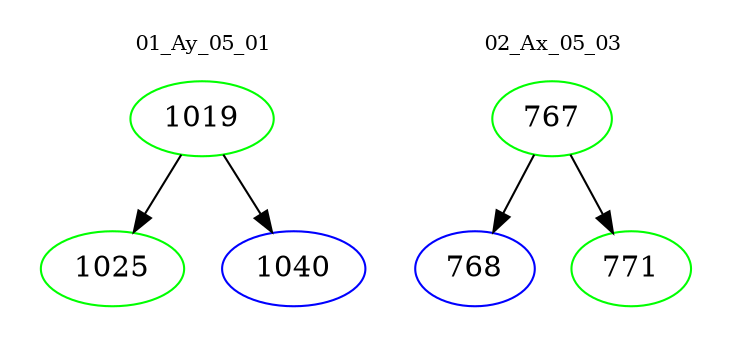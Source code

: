 digraph{
subgraph cluster_0 {
color = white
label = "01_Ay_05_01";
fontsize=10;
T0_1019 [label="1019", color="green"]
T0_1019 -> T0_1025 [color="black"]
T0_1025 [label="1025", color="green"]
T0_1019 -> T0_1040 [color="black"]
T0_1040 [label="1040", color="blue"]
}
subgraph cluster_1 {
color = white
label = "02_Ax_05_03";
fontsize=10;
T1_767 [label="767", color="green"]
T1_767 -> T1_768 [color="black"]
T1_768 [label="768", color="blue"]
T1_767 -> T1_771 [color="black"]
T1_771 [label="771", color="green"]
}
}
